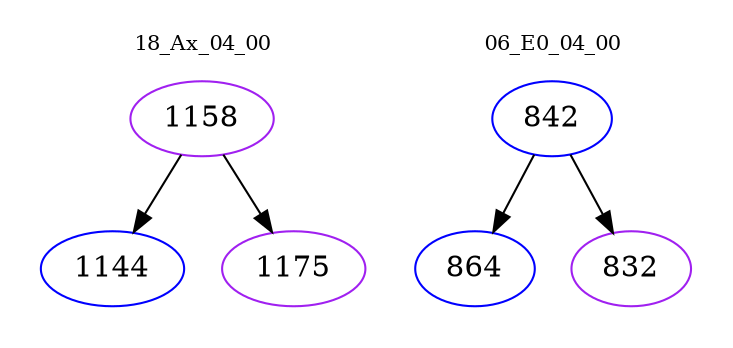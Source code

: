 digraph{
subgraph cluster_0 {
color = white
label = "18_Ax_04_00";
fontsize=10;
T0_1158 [label="1158", color="purple"]
T0_1158 -> T0_1144 [color="black"]
T0_1144 [label="1144", color="blue"]
T0_1158 -> T0_1175 [color="black"]
T0_1175 [label="1175", color="purple"]
}
subgraph cluster_1 {
color = white
label = "06_E0_04_00";
fontsize=10;
T1_842 [label="842", color="blue"]
T1_842 -> T1_864 [color="black"]
T1_864 [label="864", color="blue"]
T1_842 -> T1_832 [color="black"]
T1_832 [label="832", color="purple"]
}
}
